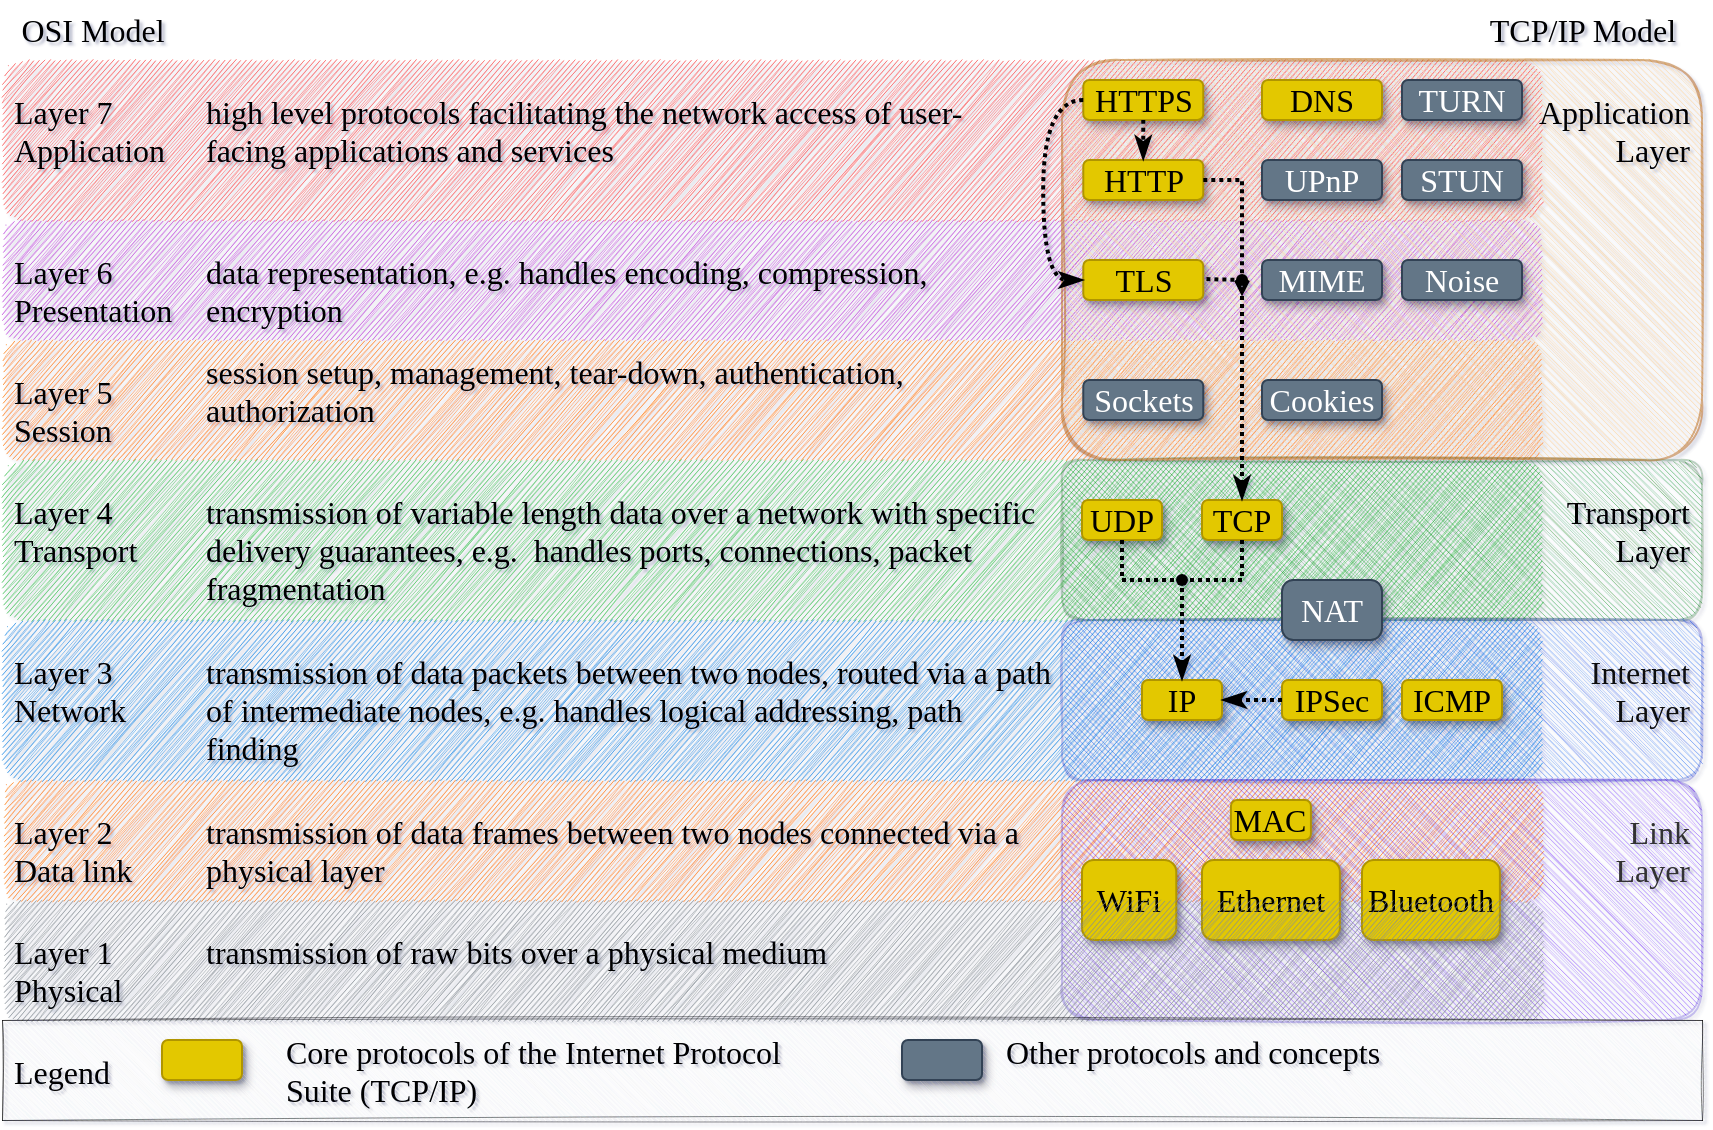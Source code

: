 <mxfile version="21.1.2" type="device">
  <diagram name="tcp" id="onETi5prbbMaYWHy8T5J">
    <mxGraphModel dx="1548" dy="944" grid="1" gridSize="10" guides="1" tooltips="1" connect="1" arrows="1" fold="1" page="1" pageScale="1" pageWidth="850" pageHeight="1100" background="none" math="1" shadow="1">
      <root>
        <mxCell id="RTqUCXjV9ranWYJAu2tO-0" />
        <mxCell id="RTqUCXjV9ranWYJAu2tO-1" value="OSI Layers" style="" parent="RTqUCXjV9ranWYJAu2tO-0" />
        <UserObject label="Layer 7&lt;br style=&quot;font-size: 16px;&quot;&gt;Application" tags="L7" id="RTqUCXjV9ranWYJAu2tO-2">
          <mxCell style="rounded=1;whiteSpace=wrap;html=1;shadow=0;swimlaneLine=1;fillColor=#fa5252;fontColor=#000000;strokeColor=none;glass=0;fillStyle=hachure;gradientDirection=east;sketch=1;curveFitting=1;jiggle=1;align=left;verticalAlign=top;fontFamily=Kalam;fontSource=https%3A%2F%2Ffonts.googleapis.com%2Fcss%3Ffamily%3DKalam;movable=1;resizable=1;rotatable=1;deletable=1;editable=1;connectable=1;backgroundOutline=0;fixDash=0;metaEdit=0;fontSize=16;horizontal=1;labelPosition=center;verticalLabelPosition=middle;spacing=6;spacingTop=6;strokeWidth=1;comic=0;snapToPoint=0;hachureGap=2;container=1;collapsible=0;dropTarget=1;fillWeight=-1;hachureAngle=-41;simplification=0;fontStyle=0;labelBackgroundColor=none;labelBorderColor=none;spacingRight=0;recursiveResize=0;opacity=50;" parent="RTqUCXjV9ranWYJAu2tO-1" vertex="1">
            <mxGeometry y="30" width="770" height="80" as="geometry" />
          </mxCell>
        </UserObject>
        <mxCell id="S1g-FRACnewnE2eSd2Cl-0" value="high level protocols facilitating the network access of user-facing applications and services" style="text;strokeColor=none;fillColor=none;html=1;align=left;verticalAlign=top;whiteSpace=wrap;rounded=0;fontSize=16;fontFamily=Kalam;fontColor=default;fontSource=https%3A%2F%2Ffonts.googleapis.com%2Fcss%3Ffamily%3DKalam;" parent="RTqUCXjV9ranWYJAu2tO-2" vertex="1">
          <mxGeometry x="100" y="10" width="390" height="80" as="geometry" />
        </mxCell>
        <UserObject label="Layer 6&lt;br style=&quot;font-size: 16px;&quot;&gt;Presentation" tags="L6" id="RTqUCXjV9ranWYJAu2tO-3">
          <mxCell style="rounded=1;whiteSpace=wrap;html=1;shadow=0;swimlaneLine=1;fillColor=#be4bdb;fontColor=#000000;strokeColor=none;glass=0;fillStyle=hachure;gradientDirection=east;sketch=1;curveFitting=1;jiggle=1;align=left;verticalAlign=top;fontFamily=Kalam;fontSource=https%3A%2F%2Ffonts.googleapis.com%2Fcss%3Ffamily%3DKalam;movable=1;resizable=1;rotatable=1;deletable=1;editable=1;connectable=1;backgroundOutline=0;fixDash=0;metaEdit=0;spacingTop=6;spacing=6;fontSize=16;comic=0;snapToPoint=0;hachureGap=2;container=1;collapsible=0;fillWeight=-1;hachureAngle=-41;simplification=0;fontStyle=0;strokeWidth=1;spacingRight=0;dropTarget=1;recursiveResize=0;opacity=50;" parent="RTqUCXjV9ranWYJAu2tO-1" vertex="1">
            <mxGeometry y="110" width="770" height="60" as="geometry" />
          </mxCell>
        </UserObject>
        <mxCell id="RVRi0FHdcS4LNddHadgT-5" value="&lt;span dir=&quot;ltr&quot; role=&quot;presentation&quot; style=&quot;left: 35.59%; top: 46.08%; font-size: 16px; transform: scaleX(0.95);&quot;&gt;data representation, e.g. handles&amp;nbsp;&lt;/span&gt;&lt;span dir=&quot;ltr&quot; role=&quot;presentation&quot; style=&quot;left: 18.19%; top: 47.69%; font-size: 16px; transform: scaleX(0.963);&quot;&gt;encoding, compression, encryption&lt;/span&gt;" style="text;whiteSpace=wrap;html=1;fontSize=16;fontFamily=Kalam;fontColor=default;fontSource=https%3A%2F%2Ffonts.googleapis.com%2Fcss%3Ffamily%3DKalam;" parent="RTqUCXjV9ranWYJAu2tO-3" vertex="1">
          <mxGeometry x="100" y="10" width="430" height="50" as="geometry" />
        </mxCell>
        <UserObject label="Layer 5&lt;br style=&quot;font-size: 16px;&quot;&gt;Session" tags="L5" id="RTqUCXjV9ranWYJAu2tO-4">
          <mxCell style="rounded=1;whiteSpace=wrap;html=1;shadow=0;swimlaneLine=1;fillColor=#fd7e14;fontColor=#000000;strokeColor=none;glass=0;fillStyle=hachure;gradientDirection=east;sketch=1;curveFitting=1;jiggle=1;align=left;verticalAlign=top;fontFamily=Kalam;fontSource=https%3A%2F%2Ffonts.googleapis.com%2Fcss%3Ffamily%3DKalam;movable=1;resizable=1;rotatable=1;deletable=1;editable=1;connectable=1;backgroundOutline=0;fixDash=0;metaEdit=0;fontSize=16;spacing=6;spacingTop=6;comic=0;snapToPoint=0;hachureGap=2;container=1;collapsible=0;fillWeight=-1;hachureAngle=-41;simplification=0;fontStyle=0;strokeWidth=1;spacingRight=0;dropTarget=1;recursiveResize=0;opacity=50;" parent="RTqUCXjV9ranWYJAu2tO-1" vertex="1">
            <mxGeometry y="170" width="770" height="60" as="geometry" />
          </mxCell>
        </UserObject>
        <mxCell id="RVRi0FHdcS4LNddHadgT-6" value="&lt;span dir=&quot;ltr&quot; role=&quot;presentation&quot; style=&quot;left: 30.59%; top: 50.11%; font-size: 16px; transform: scaleX(0.979);&quot;&gt;session setup, management, tear-down, authentication, authorization&lt;/span&gt;" style="text;whiteSpace=wrap;html=1;fontSize=16;fontFamily=Kalam;fontColor=default;fontSource=https%3A%2F%2Ffonts.googleapis.com%2Fcss%3Ffamily%3DKalam;" parent="RTqUCXjV9ranWYJAu2tO-4" vertex="1">
          <mxGeometry x="100" width="430" height="50" as="geometry" />
        </mxCell>
        <UserObject label="Layer 4&lt;br style=&quot;font-size: 16px;&quot;&gt;Transport" tags="L4" id="RTqUCXjV9ranWYJAu2tO-5">
          <mxCell style="rounded=1;whiteSpace=wrap;html=1;shadow=0;swimlaneLine=1;fillColor=#40c057;fontColor=#000000;strokeColor=none;glass=0;fillStyle=hachure;gradientDirection=east;sketch=1;curveFitting=1;jiggle=1;align=left;verticalAlign=top;fontFamily=Kalam;fontSource=https%3A%2F%2Ffonts.googleapis.com%2Fcss%3Ffamily%3DKalam;movable=1;resizable=1;rotatable=1;deletable=1;editable=1;connectable=1;backgroundOutline=0;fixDash=0;metaEdit=0;fontSize=16;spacing=6;spacingTop=6;comic=0;snapToPoint=0;hachureGap=2;container=1;collapsible=0;fillWeight=-1;hachureAngle=-41;simplification=0;fontStyle=0;strokeWidth=1;spacingRight=0;dropTarget=1;recursiveResize=0;opacity=50;" parent="RTqUCXjV9ranWYJAu2tO-1" vertex="1">
            <mxGeometry y="230" width="770" height="80" as="geometry" />
          </mxCell>
        </UserObject>
        <mxCell id="RVRi0FHdcS4LNddHadgT-4" value="&lt;span dir=&quot;ltr&quot; role=&quot;presentation&quot; style=&quot;left: 32.19%; top: 52.52%; font-size: 16px;&quot;&gt; &lt;/span&gt;&lt;span dir=&quot;ltr&quot; role=&quot;presentation&quot; style=&quot;left: 33.11%; top: 52.52%; font-size: 16px; transform: scaleX(1.049);&quot;&gt;transmission of variable length data over a network with specific delivery guarantees&lt;/span&gt;&lt;span dir=&quot;ltr&quot; role=&quot;presentation&quot; style=&quot;left: 18.19%; top: 54.13%; font-size: 16px; transform: scaleX(0.98);&quot;&gt;, e.g.&amp;nbsp; handles ports, connections, packet fragmentation&lt;/span&gt;" style="text;whiteSpace=wrap;html=1;fontSize=16;fontFamily=Kalam;fontColor=default;fontSource=https%3A%2F%2Ffonts.googleapis.com%2Fcss%3Ffamily%3DKalam;" parent="RTqUCXjV9ranWYJAu2tO-5" vertex="1">
          <mxGeometry x="100" y="10" width="430" height="70" as="geometry" />
        </mxCell>
        <UserObject label="Transport&lt;br style=&quot;font-size: 16px;&quot;&gt;Layer" tags="L1" id="YgaQCrEQrOvV3wjsoiL2-11">
          <mxCell style="rounded=1;whiteSpace=wrap;html=1;shadow=0;swimlaneLine=1;fillColor=#008a00;strokeColor=#005700;glass=0;fillStyle=hachure;gradientDirection=east;sketch=1;curveFitting=1;jiggle=1;align=right;verticalAlign=top;fontFamily=Kalam;fontSource=https%3A%2F%2Ffonts.googleapis.com%2Fcss%3Ffamily%3DKalam;movable=1;resizable=1;rotatable=1;deletable=1;editable=1;connectable=1;backgroundOutline=0;fixDash=0;metaEdit=0;locked=0;fontSize=16;spacing=6;spacingTop=6;comic=0;snapToPoint=0;hachureGap=2;container=1;collapsible=0;fillWeight=-1;hachureAngle=45;simplification=0;fontStyle=0;strokeWidth=1;spacingRight=0;recursiveResize=0;fontColor=#030303;opacity=25;" parent="RTqUCXjV9ranWYJAu2tO-5" vertex="1">
            <mxGeometry x="530" width="320" height="80" as="geometry" />
          </mxCell>
        </UserObject>
        <UserObject label="TCP" tags="L4 Kernel" id="RTqUCXjV9ranWYJAu2tO-30">
          <mxCell style="rounded=1;whiteSpace=wrap;html=1;fillColor=#e3c800;fontFamily=Kalam;fontSource=https%3A%2F%2Ffonts.googleapis.com%2Fcss%3Ffamily%3DKalam;strokeColor=#B09500;fontColor=#000000;movable=1;resizable=1;rotatable=1;deletable=1;editable=1;connectable=1;backgroundOutline=0;container=0;fixDash=0;metaEdit=0;fontSize=16;shadow=1;" parent="YgaQCrEQrOvV3wjsoiL2-11" vertex="1">
            <mxGeometry x="70" y="20" width="40" height="20" as="geometry" />
          </mxCell>
        </UserObject>
        <UserObject label="UDP" tags="L4 Kernel" id="RTqUCXjV9ranWYJAu2tO-32">
          <mxCell style="rounded=1;whiteSpace=wrap;html=1;fillColor=#e3c800;fontFamily=Kalam;fontSource=https%3A%2F%2Ffonts.googleapis.com%2Fcss%3Ffamily%3DKalam;strokeColor=#B09500;fontColor=#000000;movable=1;resizable=1;rotatable=1;deletable=1;editable=1;connectable=1;backgroundOutline=0;container=0;fixDash=0;metaEdit=0;fontSize=16;shadow=1;" parent="YgaQCrEQrOvV3wjsoiL2-11" vertex="1">
            <mxGeometry x="10.0" y="20" width="40" height="20" as="geometry" />
          </mxCell>
        </UserObject>
        <mxCell id="RTqUCXjV9ranWYJAu2tO-146" value="" style="shape=waypoint;sketch=0;fillStyle=solid;size=6;pointerEvents=1;points=[];fillColor=none;resizable=0;rotatable=0;perimeter=centerPerimeter;snapToPoint=1;hachureGap=4;jiggle=2;curveFitting=1;fontFamily=Kalam;fontSource=https%3A%2F%2Ffonts.googleapis.com%2Fcss%3Ffamily%3DKalam;fontSize=16;strokeColor=default;" parent="YgaQCrEQrOvV3wjsoiL2-11" vertex="1">
          <mxGeometry x="50" y="50" width="20" height="20" as="geometry" />
        </mxCell>
        <UserObject label="" tags="DOT" id="RTqUCXjV9ranWYJAu2tO-106">
          <mxCell style="edgeStyle=elbowEdgeStyle;shape=connector;rounded=0;hachureGap=4;orthogonalLoop=0;jettySize=auto;html=1;dashed=1;labelBackgroundColor=default;strokeColor=default;fontFamily=Kalam;fontSource=https%3A%2F%2Ffonts.googleapis.com%2Fcss%3Ffamily%3DKalam;fontSize=16;fontColor=default;endArrow=none;endFill=0;dashPattern=1 1;strokeWidth=2;metaEdit=0;orthogonal=1;ignoreEdge=0;flowAnimation=0;backgroundOutline=0;fixDash=0;snapToPoint=0;startFill=1;anchorPointDirection=1;arcSize=0;perimeterSpacing=0;elbow=vertical;" parent="YgaQCrEQrOvV3wjsoiL2-11" source="RTqUCXjV9ranWYJAu2tO-30" target="RTqUCXjV9ranWYJAu2tO-146" edge="1">
            <mxGeometry relative="1" as="geometry">
              <mxPoint x="-30" y="150" as="targetPoint" />
              <Array as="points">
                <mxPoint x="90" y="60" />
                <mxPoint x="90" y="50" />
                <mxPoint x="100" y="60" />
                <mxPoint x="100" y="50" />
              </Array>
            </mxGeometry>
          </mxCell>
        </UserObject>
        <UserObject label="" tags="DOT" id="RTqUCXjV9ranWYJAu2tO-105">
          <mxCell style="edgeStyle=elbowEdgeStyle;shape=connector;rounded=0;hachureGap=4;orthogonalLoop=0;jettySize=auto;html=1;dashed=1;labelBackgroundColor=default;strokeColor=default;fontFamily=Kalam;fontSource=https%3A%2F%2Ffonts.googleapis.com%2Fcss%3Ffamily%3DKalam;fontSize=16;fontColor=default;endArrow=none;endFill=0;dashPattern=1 1;strokeWidth=2;metaEdit=0;orthogonal=1;ignoreEdge=0;flowAnimation=0;backgroundOutline=0;fixDash=0;snapToPoint=0;startFill=1;anchorPointDirection=1;arcSize=0;perimeterSpacing=0;elbow=vertical;exitX=0.5;exitY=1;exitDx=0;exitDy=0;" parent="YgaQCrEQrOvV3wjsoiL2-11" source="RTqUCXjV9ranWYJAu2tO-32" target="RTqUCXjV9ranWYJAu2tO-146" edge="1">
            <mxGeometry relative="1" as="geometry">
              <mxPoint x="-79.99" y="151.778" as="targetPoint" />
              <Array as="points">
                <mxPoint x="30" y="60" />
                <mxPoint x="40" y="50" />
                <mxPoint x="50" y="55" />
              </Array>
            </mxGeometry>
          </mxCell>
        </UserObject>
        <UserObject label="Layer 3&lt;br style=&quot;font-size: 16px;&quot;&gt;Network" tags="L3" id="RTqUCXjV9ranWYJAu2tO-6">
          <mxCell style="rounded=1;whiteSpace=wrap;html=1;shadow=0;swimlaneLine=1;fillColor=#228be6;fontColor=#000000;strokeColor=none;glass=0;fillStyle=hachure;gradientDirection=east;sketch=1;curveFitting=1;jiggle=1;align=left;verticalAlign=top;fontFamily=Kalam;fontSource=https%3A%2F%2Ffonts.googleapis.com%2Fcss%3Ffamily%3DKalam;movable=1;resizable=1;rotatable=1;deletable=1;editable=1;connectable=1;backgroundOutline=0;fixDash=0;metaEdit=0;fontSize=16;spacing=6;spacingTop=6;comic=0;snapToPoint=0;hachureGap=2;container=1;collapsible=0;dropTarget=1;perimeter=centerPerimeter;portConstraint=west;portConstraintRotation=1;fillWeight=-1;hachureAngle=-41;simplification=0;fontStyle=0;strokeWidth=1;spacingRight=0;recursiveResize=0;opacity=50;" parent="RTqUCXjV9ranWYJAu2tO-1" vertex="1">
            <mxGeometry y="310" width="770" height="80" as="geometry" />
          </mxCell>
        </UserObject>
        <mxCell id="RVRi0FHdcS4LNddHadgT-1" value="transmission of data packets between two nodes, routed via a path of intermediate nodes, e.g. handles logical addressing,&amp;nbsp;&lt;span dir=&quot;ltr&quot; role=&quot;presentation&quot; style=&quot;left: 13.61%; top: 60.57%; font-size: 16px; transform: scaleX(1.03);&quot;&gt;path finding&lt;/span&gt;" style="text;strokeColor=none;fillColor=none;html=1;align=left;verticalAlign=top;whiteSpace=wrap;rounded=0;fontSize=16;fontFamily=Kalam;fontColor=default;fontSource=https%3A%2F%2Ffonts.googleapis.com%2Fcss%3Ffamily%3DKalam;" parent="RTqUCXjV9ranWYJAu2tO-6" vertex="1">
          <mxGeometry x="100" y="10" width="430" height="70" as="geometry" />
        </mxCell>
        <UserObject label="Internet &lt;br style=&quot;font-size: 16px;&quot;&gt;Layer" tags="L1" id="YgaQCrEQrOvV3wjsoiL2-8">
          <mxCell style="rounded=1;whiteSpace=wrap;html=1;shadow=0;swimlaneLine=1;fillColor=#0050ef;strokeColor=#001DBC;glass=0;fillStyle=hachure;gradientDirection=east;sketch=1;curveFitting=1;jiggle=1;align=right;verticalAlign=top;fontFamily=Kalam;fontSource=https%3A%2F%2Ffonts.googleapis.com%2Fcss%3Ffamily%3DKalam;movable=1;resizable=1;rotatable=1;deletable=1;editable=1;connectable=1;backgroundOutline=0;fixDash=0;metaEdit=0;locked=0;fontSize=16;spacing=6;spacingTop=6;comic=0;snapToPoint=0;hachureGap=2;container=1;collapsible=0;fillWeight=-1;hachureAngle=45;simplification=0;fontStyle=0;strokeWidth=1;spacingRight=0;recursiveResize=0;fontColor=#0F0F0F;opacity=25;" parent="RTqUCXjV9ranWYJAu2tO-6" vertex="1">
            <mxGeometry x="530" width="320" height="80" as="geometry" />
          </mxCell>
        </UserObject>
        <UserObject label="ICMP" tags="L3 Kernel" id="RTqUCXjV9ranWYJAu2tO-28">
          <mxCell style="rounded=1;whiteSpace=wrap;html=1;fillColor=#e3c800;fontFamily=Kalam;fontSource=https%3A%2F%2Ffonts.googleapis.com%2Fcss%3Ffamily%3DKalam;strokeColor=#B09500;fontColor=#000000;movable=1;resizable=1;rotatable=1;deletable=1;editable=1;connectable=1;backgroundOutline=0;container=0;fixDash=0;metaEdit=0;fontSize=16;shadow=1;" parent="YgaQCrEQrOvV3wjsoiL2-8" vertex="1">
            <mxGeometry x="170" y="30" width="50" height="20" as="geometry" />
          </mxCell>
        </UserObject>
        <UserObject label="IP" tags="L3 Kernel" id="RTqUCXjV9ranWYJAu2tO-29">
          <mxCell style="rounded=1;whiteSpace=wrap;html=1;fillColor=#e3c800;fontFamily=Kalam;fontSource=https%3A%2F%2Ffonts.googleapis.com%2Fcss%3Ffamily%3DKalam;strokeColor=#B09500;fontColor=#000000;movable=1;resizable=1;rotatable=1;deletable=1;editable=1;connectable=1;backgroundOutline=0;container=0;fixDash=0;metaEdit=0;fontSize=16;shadow=1;" parent="YgaQCrEQrOvV3wjsoiL2-8" vertex="1">
            <mxGeometry x="40" y="30" width="40" height="20" as="geometry" />
          </mxCell>
        </UserObject>
        <UserObject label="IPSec" tags="Kernel L3" id="RTqUCXjV9ranWYJAu2tO-27">
          <mxCell style="rounded=1;whiteSpace=wrap;html=1;fillColor=#e3c800;fontFamily=Kalam;fontSource=https%3A%2F%2Ffonts.googleapis.com%2Fcss%3Ffamily%3DKalam;strokeColor=#B09500;fontColor=#000000;movable=1;resizable=1;rotatable=1;deletable=1;editable=1;connectable=1;backgroundOutline=0;container=0;fixDash=0;metaEdit=0;fontSize=16;shadow=1;" parent="YgaQCrEQrOvV3wjsoiL2-8" vertex="1">
            <mxGeometry x="110" y="30" width="50" height="20" as="geometry" />
          </mxCell>
        </UserObject>
        <UserObject label="" tags="DOT" id="RTqUCXjV9ranWYJAu2tO-92">
          <mxCell style="edgeStyle=elbowEdgeStyle;shape=connector;rounded=0;hachureGap=4;orthogonalLoop=0;jettySize=auto;html=1;dashed=1;dashPattern=1 1;labelBackgroundColor=default;strokeColor=default;fontFamily=Kalam;fontSource=https%3A%2F%2Ffonts.googleapis.com%2Fcss%3Ffamily%3DKalam;fontSize=16;fontColor=default;endArrow=classicThin;endFill=1;strokeWidth=2;movable=1;resizable=1;rotatable=1;deletable=1;editable=1;connectable=1;backgroundOutline=0;fixDash=0;metaEdit=0;orthogonal=1;ignoreEdge=0;flowAnimation=0;snapToPoint=1;startFill=1;anchorPointDirection=0;arcSize=0;perimeterSpacing=0;elbow=vertical;" parent="YgaQCrEQrOvV3wjsoiL2-8" source="RTqUCXjV9ranWYJAu2tO-27" target="RTqUCXjV9ranWYJAu2tO-29" edge="1">
            <mxGeometry relative="1" as="geometry">
              <mxPoint x="265" y="265" as="targetPoint" />
            </mxGeometry>
          </mxCell>
        </UserObject>
        <UserObject label="NAT" tags="L4 L3" id="RTqUCXjV9ranWYJAu2tO-31">
          <mxCell style="rounded=1;whiteSpace=wrap;html=1;fillColor=#647687;fontFamily=Kalam;fontSource=https%3A%2F%2Ffonts.googleapis.com%2Fcss%3Ffamily%3DKalam;strokeColor=#314354;fontColor=#ffffff;arcSize=19;movable=1;resizable=1;rotatable=1;deletable=1;editable=1;connectable=1;backgroundOutline=0;container=0;fixDash=0;metaEdit=0;fontSize=16;shadow=1;" parent="YgaQCrEQrOvV3wjsoiL2-8" vertex="1">
            <mxGeometry x="110" y="-20" width="50" height="30" as="geometry" />
          </mxCell>
        </UserObject>
        <UserObject label="Layer 2&lt;br style=&quot;font-size: 16px;&quot;&gt;Data link" tags="L2" id="RTqUCXjV9ranWYJAu2tO-7">
          <mxCell style="rounded=1;whiteSpace=wrap;html=1;shadow=0;swimlaneLine=1;fillColor=#fd7e14;fontColor=#000000;strokeColor=none;glass=0;fillStyle=hachure;gradientDirection=east;sketch=1;curveFitting=1;jiggle=1;align=left;verticalAlign=top;fontFamily=Kalam;fontSource=https%3A%2F%2Ffonts.googleapis.com%2Fcss%3Ffamily%3DKalam;movable=1;resizable=1;rotatable=1;deletable=1;editable=1;connectable=1;backgroundOutline=0;fixDash=0;metaEdit=0;fontSize=16;spacing=6;spacingTop=6;comic=0;snapToPoint=0;hachureGap=2;dropTarget=1;container=1;collapsible=0;fillWeight=-1;hachureAngle=-41;simplification=0;fontStyle=0;strokeWidth=1;spacingRight=0;recursiveResize=0;opacity=50;" parent="RTqUCXjV9ranWYJAu2tO-1" vertex="1">
            <mxGeometry y="390" width="770" height="60" as="geometry" />
          </mxCell>
        </UserObject>
        <mxCell id="S1g-FRACnewnE2eSd2Cl-2" value="transmission of data frames between two nodes connected via a physical layer" style="text;strokeColor=none;fillColor=none;html=1;align=left;verticalAlign=top;whiteSpace=wrap;rounded=0;fontSize=16;fontFamily=Kalam;fontColor=default;fontSource=https%3A%2F%2Ffonts.googleapis.com%2Fcss%3Ffamily%3DKalam;" parent="RTqUCXjV9ranWYJAu2tO-7" vertex="1">
          <mxGeometry x="100" y="10" width="430" height="50" as="geometry" />
        </mxCell>
        <UserObject label="Link &lt;br style=&quot;font-size: 16px;&quot;&gt;Layer" tags="L1" id="YgaQCrEQrOvV3wjsoiL2-1">
          <mxCell style="rounded=1;whiteSpace=wrap;html=1;shadow=0;swimlaneLine=1;fillColor=#6a00ff;strokeColor=#3700CC;glass=0;fillStyle=hachure;gradientDirection=east;sketch=1;curveFitting=1;jiggle=1;align=right;verticalAlign=top;fontFamily=Kalam;fontSource=https%3A%2F%2Ffonts.googleapis.com%2Fcss%3Ffamily%3DKalam;movable=1;resizable=1;rotatable=1;deletable=1;editable=1;connectable=1;backgroundOutline=0;fixDash=0;metaEdit=0;locked=0;fontSize=16;spacing=6;spacingTop=6;comic=0;snapToPoint=0;hachureGap=2;container=1;collapsible=0;fillWeight=-1;hachureAngle=45;simplification=0;fontStyle=0;strokeWidth=1;spacingRight=0;recursiveResize=0;fontColor=#303030;opacity=25;" parent="RTqUCXjV9ranWYJAu2tO-7" vertex="1">
            <mxGeometry x="530" width="320" height="120" as="geometry" />
          </mxCell>
        </UserObject>
        <UserObject label="Bluetooth" tags="Kernel L1" id="RTqUCXjV9ranWYJAu2tO-21">
          <mxCell style="rounded=1;whiteSpace=wrap;html=1;fillColor=#e3c800;fontFamily=Kalam;fontSource=https%3A%2F%2Ffonts.googleapis.com%2Fcss%3Ffamily%3DKalam;strokeColor=#B09500;fontColor=#000000;movable=1;resizable=1;rotatable=1;deletable=1;editable=1;connectable=1;backgroundOutline=0;container=0;fixDash=0;metaEdit=0;fontSize=16;shadow=1;" parent="YgaQCrEQrOvV3wjsoiL2-1" vertex="1">
            <mxGeometry x="150.001" y="40" width="68.955" height="40" as="geometry" />
          </mxCell>
        </UserObject>
        <UserObject label="Ethernet" tags="Kernel L1" id="RTqUCXjV9ranWYJAu2tO-22">
          <mxCell style="rounded=1;whiteSpace=wrap;html=1;fillColor=#e3c800;fontFamily=Kalam;fontSource=https%3A%2F%2Ffonts.googleapis.com%2Fcss%3Ffamily%3DKalam;strokeColor=#B09500;fontColor=#000000;movable=1;resizable=1;rotatable=1;deletable=1;editable=1;connectable=1;backgroundOutline=0;container=0;fixDash=0;metaEdit=0;fontSize=16;shadow=1;" parent="YgaQCrEQrOvV3wjsoiL2-1" vertex="1">
            <mxGeometry x="69.995" y="40" width="68.955" height="40" as="geometry" />
          </mxCell>
        </UserObject>
        <UserObject label="WiFi" tags="Kernel L1" id="RTqUCXjV9ranWYJAu2tO-23">
          <mxCell style="rounded=1;whiteSpace=wrap;html=1;fillColor=#e3c800;fontFamily=Kalam;fontSource=https%3A%2F%2Ffonts.googleapis.com%2Fcss%3Ffamily%3DKalam;strokeColor=#B09500;fontColor=#000000;movable=1;resizable=1;rotatable=1;deletable=1;editable=1;connectable=1;backgroundOutline=0;container=0;fixDash=0;metaEdit=0;fontSize=16;shadow=1;" parent="YgaQCrEQrOvV3wjsoiL2-1" vertex="1">
            <mxGeometry x="10.003" y="40" width="47.143" height="40" as="geometry" />
          </mxCell>
        </UserObject>
        <UserObject label="MAC" tags="Kernel L2" id="RTqUCXjV9ranWYJAu2tO-24">
          <mxCell style="rounded=1;whiteSpace=wrap;html=1;fillColor=#e3c800;fontFamily=Kalam;fontSource=https%3A%2F%2Ffonts.googleapis.com%2Fcss%3Ffamily%3DKalam;strokeColor=#B09500;fontColor=#000000;movable=1;resizable=1;rotatable=1;deletable=1;editable=1;connectable=1;backgroundOutline=0;container=0;fixDash=0;metaEdit=0;fontSize=16;shadow=1;" parent="YgaQCrEQrOvV3wjsoiL2-1" vertex="1">
            <mxGeometry x="84.47" y="10" width="40" height="20" as="geometry" />
          </mxCell>
        </UserObject>
        <UserObject label="Layer 1&lt;br style=&quot;font-size: 16px;&quot;&gt;Physical" tags="L1" id="RTqUCXjV9ranWYJAu2tO-8">
          <mxCell style="rounded=1;whiteSpace=wrap;html=1;shadow=0;swimlaneLine=1;fillColor=#868e96;fontColor=#000000;strokeColor=none;glass=0;fillStyle=hachure;gradientDirection=east;sketch=1;curveFitting=1;jiggle=1;align=left;verticalAlign=top;fontFamily=Kalam;fontSource=https%3A%2F%2Ffonts.googleapis.com%2Fcss%3Ffamily%3DKalam;movable=1;resizable=1;rotatable=1;deletable=1;editable=1;connectable=1;backgroundOutline=0;fixDash=0;metaEdit=0;locked=0;fontSize=16;spacing=6;spacingTop=6;comic=0;snapToPoint=0;hachureGap=2;container=1;collapsible=0;fillWeight=-1;hachureAngle=-41;simplification=0;fontStyle=0;strokeWidth=1;spacingRight=0;recursiveResize=0;opacity=50;" parent="RTqUCXjV9ranWYJAu2tO-1" vertex="1">
            <mxGeometry y="450" width="770" height="60" as="geometry" />
          </mxCell>
        </UserObject>
        <mxCell id="S1g-FRACnewnE2eSd2Cl-1" value="transmission of raw bits over a physical medium" style="text;strokeColor=none;fillColor=none;html=1;align=left;verticalAlign=top;whiteSpace=wrap;rounded=0;fontSize=16;fontFamily=Kalam;fontColor=default;fontSource=https%3A%2F%2Ffonts.googleapis.com%2Fcss%3Ffamily%3DKalam;" parent="RTqUCXjV9ranWYJAu2tO-8" vertex="1">
          <mxGeometry x="100" y="10" width="340" height="50" as="geometry" />
        </mxCell>
        <mxCell id="RTqUCXjV9ranWYJAu2tO-9" value="Types" style="" parent="RTqUCXjV9ranWYJAu2tO-0" />
        <mxCell id="RTqUCXjV9ranWYJAu2tO-13" value="Protocols" parent="RTqUCXjV9ranWYJAu2tO-0" />
        <mxCell id="YgaQCrEQrOvV3wjsoiL2-9" value="TCP/IP Model" parent="RTqUCXjV9ranWYJAu2tO-0" />
        <UserObject label="Application&lt;br style=&quot;font-size: 16px;&quot;&gt;Layer" tags="L1" id="YgaQCrEQrOvV3wjsoiL2-12">
          <mxCell style="rounded=1;whiteSpace=wrap;html=1;shadow=0;swimlaneLine=1;fillColor=#fad7ac;strokeColor=#b46504;glass=0;fillStyle=hachure;gradientDirection=east;sketch=1;curveFitting=1;jiggle=1;align=right;verticalAlign=top;fontFamily=Kalam;fontSource=https%3A%2F%2Ffonts.googleapis.com%2Fcss%3Ffamily%3DKalam;movable=1;resizable=1;rotatable=1;deletable=1;editable=1;connectable=1;backgroundOutline=0;fixDash=0;metaEdit=0;locked=0;fontSize=16;spacing=6;spacingTop=6;comic=0;snapToPoint=0;hachureGap=2;container=1;collapsible=0;fillWeight=-1;hachureAngle=45;simplification=0;fontStyle=0;strokeWidth=1;spacingRight=0;recursiveResize=0;opacity=50;" parent="YgaQCrEQrOvV3wjsoiL2-9" vertex="1">
            <mxGeometry x="530" y="30" width="320" height="200" as="geometry" />
          </mxCell>
        </UserObject>
        <UserObject label="TURN" tags="L7" id="RTqUCXjV9ranWYJAu2tO-17">
          <mxCell style="rounded=1;whiteSpace=wrap;html=1;fillColor=#647687;fontColor=#ffffff;strokeColor=#314354;fontFamily=Kalam;movable=1;resizable=1;rotatable=1;deletable=1;editable=1;connectable=1;backgroundOutline=0;container=0;fixDash=0;metaEdit=0;fontSize=16;portConstraint=east;snapToPoint=0;fontSource=https%3A%2F%2Ffonts.googleapis.com%2Fcss%3Ffamily%3DKalam;shadow=1;" parent="YgaQCrEQrOvV3wjsoiL2-12" vertex="1">
            <mxGeometry x="170" y="10" width="60" height="20" as="geometry" />
          </mxCell>
        </UserObject>
        <UserObject label="STUN" tags="L7" id="RTqUCXjV9ranWYJAu2tO-16">
          <mxCell style="rounded=1;whiteSpace=wrap;html=1;fillColor=#647687;fontColor=#ffffff;strokeColor=#314354;fontFamily=Kalam;movable=1;resizable=1;rotatable=1;deletable=1;editable=1;connectable=1;backgroundOutline=0;container=0;fixDash=0;metaEdit=0;fontSize=16;fontSource=https%3A%2F%2Ffonts.googleapis.com%2Fcss%3Ffamily%3DKalam;shadow=1;" parent="YgaQCrEQrOvV3wjsoiL2-12" vertex="1">
            <mxGeometry x="170" y="50" width="60" height="20" as="geometry" />
          </mxCell>
        </UserObject>
        <UserObject label="UPnP" tags="L7" id="RTqUCXjV9ranWYJAu2tO-15">
          <mxCell style="rounded=1;whiteSpace=wrap;html=1;fillColor=#647687;fontColor=#ffffff;strokeColor=#314354;fontFamily=Kalam;movable=1;resizable=1;rotatable=1;deletable=1;editable=1;connectable=1;backgroundOutline=0;container=0;fixDash=0;metaEdit=0;fontSize=16;fontSource=https%3A%2F%2Ffonts.googleapis.com%2Fcss%3Ffamily%3DKalam;shadow=1;" parent="YgaQCrEQrOvV3wjsoiL2-12" vertex="1">
            <mxGeometry x="100" y="50" width="60" height="20" as="geometry" />
          </mxCell>
        </UserObject>
        <UserObject label="TLS" tags="L6" id="RTqUCXjV9ranWYJAu2tO-36">
          <mxCell style="rounded=1;whiteSpace=wrap;html=1;fillColor=#e3c800;fontFamily=Kalam;fontSource=https%3A%2F%2Ffonts.googleapis.com%2Fcss%3Ffamily%3DKalam;strokeColor=#B09500;fontColor=#000000;movable=1;resizable=1;rotatable=1;deletable=1;editable=1;connectable=1;backgroundOutline=0;container=0;fixDash=0;metaEdit=0;fontSize=16;shadow=1;" parent="YgaQCrEQrOvV3wjsoiL2-12" vertex="1">
            <mxGeometry x="10.64" y="100" width="60" height="20" as="geometry" />
          </mxCell>
        </UserObject>
        <UserObject label="Noise" tags="L6" id="RTqUCXjV9ranWYJAu2tO-14">
          <mxCell style="rounded=1;whiteSpace=wrap;html=1;fillColor=#647687;fontColor=#ffffff;strokeColor=#314354;fontFamily=Kalam;movable=1;resizable=1;rotatable=1;deletable=1;editable=1;connectable=1;backgroundOutline=0;container=0;fixDash=0;metaEdit=0;fontSize=16;fontSource=https%3A%2F%2Ffonts.googleapis.com%2Fcss%3Ffamily%3DKalam;shadow=1;" parent="YgaQCrEQrOvV3wjsoiL2-12" vertex="1">
            <mxGeometry x="170" y="100" width="60" height="20" as="geometry" />
          </mxCell>
        </UserObject>
        <UserObject label="Sockets" tags="L6" id="RTqUCXjV9ranWYJAu2tO-38">
          <mxCell style="rounded=1;whiteSpace=wrap;html=1;fillColor=#647687;fontFamily=Kalam;fontSource=https%3A%2F%2Ffonts.googleapis.com%2Fcss%3Ffamily%3DKalam;strokeColor=#314354;fontColor=#ffffff;movable=1;resizable=1;rotatable=1;deletable=1;editable=1;connectable=1;backgroundOutline=0;container=0;fixDash=0;metaEdit=0;fontSize=16;shadow=1;" parent="YgaQCrEQrOvV3wjsoiL2-12" vertex="1">
            <mxGeometry x="10.64" y="160" width="60" height="20" as="geometry" />
          </mxCell>
        </UserObject>
        <UserObject label="DNS" tags="L7" id="RTqUCXjV9ranWYJAu2tO-35">
          <mxCell style="rounded=1;whiteSpace=wrap;html=1;fillColor=#e3c800;fontFamily=Kalam;fontSource=https%3A%2F%2Ffonts.googleapis.com%2Fcss%3Ffamily%3DKalam;strokeColor=#B09500;fontColor=#000000;movable=1;resizable=1;rotatable=1;deletable=1;editable=1;connectable=1;backgroundOutline=0;container=0;fixDash=0;metaEdit=0;fontSize=16;shadow=1;" parent="YgaQCrEQrOvV3wjsoiL2-12" vertex="1">
            <mxGeometry x="100" y="10" width="60" height="20" as="geometry" />
          </mxCell>
        </UserObject>
        <UserObject label="HTTPS" tags="L7" id="RTqUCXjV9ranWYJAu2tO-34">
          <mxCell style="rounded=1;whiteSpace=wrap;html=1;fillColor=#e3c800;fontFamily=Kalam;fontSource=https%3A%2F%2Ffonts.googleapis.com%2Fcss%3Ffamily%3DKalam;strokeColor=#B09500;fontColor=#000000;movable=1;resizable=1;rotatable=1;deletable=1;editable=1;connectable=1;backgroundOutline=0;container=0;fixDash=0;metaEdit=0;fontSize=16;shadow=1;" parent="YgaQCrEQrOvV3wjsoiL2-12" vertex="1">
            <mxGeometry x="10.64" y="10" width="60" height="20" as="geometry" />
          </mxCell>
        </UserObject>
        <UserObject label="" tags="DOT" id="RTqUCXjV9ranWYJAu2tO-135">
          <mxCell style="edgeStyle=orthogonalEdgeStyle;curved=1;rounded=0;orthogonalLoop=1;jettySize=auto;html=1;exitX=0;exitY=0.5;exitDx=0;exitDy=0;entryX=0;entryY=0.5;entryDx=0;entryDy=0;fontSize=16;startSize=6;endSize=6;endArrow=classicThin;fontFamily=Kalam;hachureGap=4;dashed=1;dashPattern=1 1;fontSource=https%3A%2F%2Ffonts.googleapis.com%2Fcss%3Ffamily%3DKalam;endFill=1;strokeWidth=2;startFill=1;arcSize=0;" parent="YgaQCrEQrOvV3wjsoiL2-12" source="RTqUCXjV9ranWYJAu2tO-34" target="RTqUCXjV9ranWYJAu2tO-36" edge="1">
            <mxGeometry relative="1" as="geometry" />
          </mxCell>
        </UserObject>
        <UserObject label="HTTP" tags="L7" id="RTqUCXjV9ranWYJAu2tO-33">
          <mxCell style="rounded=1;whiteSpace=wrap;html=1;fillColor=#e3c800;fontFamily=Kalam;fontSource=https%3A%2F%2Ffonts.googleapis.com%2Fcss%3Ffamily%3DKalam;strokeColor=#B09500;fontColor=#000000;movable=1;resizable=1;rotatable=1;deletable=1;editable=1;connectable=1;backgroundOutline=0;container=0;fixDash=0;metaEdit=0;fontSize=16;shadow=1;" parent="YgaQCrEQrOvV3wjsoiL2-12" vertex="1">
            <mxGeometry x="10.64" y="50" width="60" height="20" as="geometry" />
          </mxCell>
        </UserObject>
        <UserObject label="" tags="DOT" id="RTqUCXjV9ranWYJAu2tO-68">
          <mxCell style="edgeStyle=none;curved=1;rounded=0;orthogonalLoop=1;jettySize=auto;html=1;fontSize=16;startSize=6;endSize=6;endArrow=classicThin;fontFamily=Kalam;hachureGap=4;dashed=1;dashPattern=1 1;fontSource=https%3A%2F%2Ffonts.googleapis.com%2Fcss%3Ffamily%3DKalam;endFill=1;strokeWidth=2;startFill=1;arcSize=0;" parent="YgaQCrEQrOvV3wjsoiL2-12" source="RTqUCXjV9ranWYJAu2tO-34" target="RTqUCXjV9ranWYJAu2tO-33" edge="1">
            <mxGeometry relative="1" as="geometry">
              <mxPoint x="160.64" y="60" as="sourcePoint" />
              <mxPoint x="59.64" y="89" as="targetPoint" />
            </mxGeometry>
          </mxCell>
        </UserObject>
        <UserObject label="MIME" tags="L6" id="RTqUCXjV9ranWYJAu2tO-37">
          <mxCell style="rounded=1;whiteSpace=wrap;html=1;fillColor=#647687;fontFamily=Kalam;fontSource=https%3A%2F%2Ffonts.googleapis.com%2Fcss%3Ffamily%3DKalam;strokeColor=#314354;fontColor=#ffffff;movable=1;resizable=1;rotatable=1;deletable=1;editable=1;connectable=1;backgroundOutline=0;container=0;fixDash=0;metaEdit=0;fontSize=16;shadow=1;" parent="YgaQCrEQrOvV3wjsoiL2-12" vertex="1">
            <mxGeometry x="100" y="100" width="60" height="20" as="geometry" />
          </mxCell>
        </UserObject>
        <UserObject label="Cookies" tags="L6" id="A1NzPCWOjQ5FdaoQ-Jyu-14">
          <mxCell style="rounded=1;whiteSpace=wrap;html=1;fillColor=#647687;fontColor=#ffffff;strokeColor=#314354;fontFamily=Kalam;movable=1;resizable=1;rotatable=1;deletable=1;editable=1;connectable=1;backgroundOutline=0;container=0;fixDash=0;metaEdit=0;fontSize=16;fontSource=https%3A%2F%2Ffonts.googleapis.com%2Fcss%3Ffamily%3DKalam;shadow=1;" parent="YgaQCrEQrOvV3wjsoiL2-12" vertex="1">
            <mxGeometry x="100" y="160" width="60" height="20" as="geometry" />
          </mxCell>
        </UserObject>
        <mxCell id="vccciff3yIBG3zHQTHzS-2" style="edgeStyle=elbowEdgeStyle;shape=connector;rounded=0;hachureGap=4;orthogonalLoop=1;jettySize=auto;elbow=vertical;html=1;exitX=1.026;exitY=0.477;exitDx=0;exitDy=0;shadow=0;dashed=1;dashPattern=1 1;labelBackgroundColor=default;strokeColor=default;strokeWidth=2;fontFamily=Kalam;fontSource=https%3A%2F%2Ffonts.googleapis.com%2Fcss%3Ffamily%3DKalam;fontSize=16;fontColor=default;startFill=1;endArrow=none;endFill=0;startSize=3;endSize=3;fillColor=none;gradientColor=none;exitPerimeter=0;" parent="YgaQCrEQrOvV3wjsoiL2-12" source="RTqUCXjV9ranWYJAu2tO-36" target="vccciff3yIBG3zHQTHzS-0" edge="1">
          <mxGeometry relative="1" as="geometry" />
        </mxCell>
        <mxCell id="vccciff3yIBG3zHQTHzS-1" value="" style="edgeStyle=elbowEdgeStyle;rounded=0;orthogonalLoop=1;jettySize=auto;html=1;fontSize=16;startSize=8;endSize=6;endArrow=none;fontFamily=Kalam;hachureGap=4;dashed=1;dashPattern=1 1;fontSource=https%3A%2F%2Ffonts.googleapis.com%2Fcss%3Ffamily%3DKalam;endFill=0;strokeWidth=2;startFill=1;arcSize=0;elbow=vertical;orthogonal=1;entryDx=0;entryDy=0;" parent="YgaQCrEQrOvV3wjsoiL2-12" source="RTqUCXjV9ranWYJAu2tO-33" target="vccciff3yIBG3zHQTHzS-0" edge="1">
          <mxGeometry relative="1" as="geometry">
            <mxPoint x="50" y="110" as="sourcePoint" />
            <mxPoint x="100" y="280" as="targetPoint" />
            <Array as="points">
              <mxPoint x="80" y="60" />
              <mxPoint x="90" y="110" />
              <mxPoint x="90" y="100" />
              <mxPoint x="110" y="130" />
              <mxPoint x="110" y="120" />
            </Array>
          </mxGeometry>
        </mxCell>
        <mxCell id="vccciff3yIBG3zHQTHzS-0" value="" style="shape=waypoint;sketch=0;fillStyle=solid;size=6;pointerEvents=1;points=[];fillColor=none;resizable=0;rotatable=0;perimeter=centerPerimeter;snapToPoint=1;hachureGap=4;jiggle=2;curveFitting=1;fontFamily=Kalam;fontSource=https%3A%2F%2Ffonts.googleapis.com%2Fcss%3Ffamily%3DKalam;fontSize=16;strokeColor=default;" parent="YgaQCrEQrOvV3wjsoiL2-12" vertex="1">
          <mxGeometry x="80" y="100" width="20" height="20" as="geometry" />
        </mxCell>
        <UserObject label="Legend" tags="L1" id="A1NzPCWOjQ5FdaoQ-Jyu-20">
          <mxCell style="rounded=0;whiteSpace=wrap;html=1;shadow=0;swimlaneLine=1;glass=0;fillStyle=hachure;gradientDirection=east;sketch=1;curveFitting=1;jiggle=1;align=left;verticalAlign=top;fontFamily=Kalam;fontSource=https%3A%2F%2Ffonts.googleapis.com%2Fcss%3Ffamily%3DKalam;movable=1;resizable=1;rotatable=1;deletable=1;editable=1;connectable=1;backgroundOutline=0;fixDash=0;metaEdit=0;locked=0;fontSize=16;spacing=6;spacingTop=6;comic=0;snapToPoint=0;hachureGap=2;container=1;collapsible=0;fillWeight=-1;hachureAngle=45;simplification=0;fontStyle=0;strokeWidth=0.25;spacingRight=0;recursiveResize=0;" parent="YgaQCrEQrOvV3wjsoiL2-9" vertex="1">
            <mxGeometry y="510" width="850" height="50" as="geometry" />
          </mxCell>
        </UserObject>
        <UserObject label="&lt;span style=&quot;white-space: pre; font-size: 16px;&quot;&gt; &lt;/span&gt;" tags="Kernel L1" id="A1NzPCWOjQ5FdaoQ-Jyu-23">
          <mxCell style="rounded=1;whiteSpace=wrap;html=1;fillColor=#647687;fontFamily=Kalam;fontSource=https%3A%2F%2Ffonts.googleapis.com%2Fcss%3Ffamily%3DKalam;strokeColor=#314354;fontColor=#ffffff;movable=1;resizable=1;rotatable=1;deletable=1;editable=1;connectable=1;backgroundOutline=0;container=0;fixDash=0;metaEdit=0;fontSize=16;shadow=1;" parent="A1NzPCWOjQ5FdaoQ-Jyu-20" vertex="1">
            <mxGeometry x="450" y="10" width="40" height="20" as="geometry" />
          </mxCell>
        </UserObject>
        <UserObject label="" tags="Kernel L2" id="A1NzPCWOjQ5FdaoQ-Jyu-24">
          <mxCell style="rounded=1;whiteSpace=wrap;html=1;fillColor=#e3c800;fontFamily=Kalam;fontSource=https%3A%2F%2Ffonts.googleapis.com%2Fcss%3Ffamily%3DKalam;strokeColor=#B09500;fontColor=#000000;movable=1;resizable=1;rotatable=1;deletable=1;editable=1;connectable=1;backgroundOutline=0;container=0;fixDash=0;metaEdit=0;fontSize=16;shadow=1;" parent="A1NzPCWOjQ5FdaoQ-Jyu-20" vertex="1">
            <mxGeometry x="80" y="10" width="40" height="20" as="geometry" />
          </mxCell>
        </UserObject>
        <mxCell id="A1NzPCWOjQ5FdaoQ-Jyu-29" value="Core protocols of the Internet Protocol Suite (TCP/IP)" style="text;strokeColor=none;fillColor=none;html=1;align=left;verticalAlign=top;whiteSpace=wrap;rounded=0;fontSize=16;fontFamily=Kalam;fontColor=default;fontSource=https%3A%2F%2Ffonts.googleapis.com%2Fcss%3Ffamily%3DKalam;" parent="A1NzPCWOjQ5FdaoQ-Jyu-20" vertex="1">
          <mxGeometry x="140" width="280" height="50" as="geometry" />
        </mxCell>
        <mxCell id="A1NzPCWOjQ5FdaoQ-Jyu-30" value="Other protocols and concepts" style="text;strokeColor=none;fillColor=none;html=1;align=left;verticalAlign=top;whiteSpace=wrap;rounded=0;fontSize=16;fontFamily=Kalam;fontColor=default;fontSource=https%3A%2F%2Ffonts.googleapis.com%2Fcss%3Ffamily%3DKalam;" parent="A1NzPCWOjQ5FdaoQ-Jyu-20" vertex="1">
          <mxGeometry x="500" width="240" height="50" as="geometry" />
        </mxCell>
        <mxCell id="RTqUCXjV9ranWYJAu2tO-39" value="Overlays" style="" parent="RTqUCXjV9ranWYJAu2tO-0" visible="0" />
        <UserObject label="NetBird" tags="L3 P2P" id="RTqUCXjV9ranWYJAu2tO-40">
          <mxCell style="rounded=1;whiteSpace=wrap;html=1;fontFamily=Kalam;fontSource=https%3A%2F%2Ffonts.googleapis.com%2Fcss%3Ffamily%3DKalam;movable=1;resizable=1;rotatable=1;deletable=1;editable=1;connectable=1;backgroundOutline=0;container=0;fixDash=0;metaEdit=0;fontSize=16;expand=1;collapsible=0;dropTarget=1;fillColor=#b1ddf0;strokeColor=#10739e;shadow=1;" parent="RTqUCXjV9ranWYJAu2tO-39" vertex="1">
            <mxGeometry x="150" y="660" width="100" height="20" as="geometry" />
          </mxCell>
        </UserObject>
        <UserObject label="Tailscale" tags="L3 P2P" id="RTqUCXjV9ranWYJAu2tO-41">
          <mxCell style="rounded=1;whiteSpace=wrap;html=1;fontFamily=Kalam;fontSource=https%3A%2F%2Ffonts.googleapis.com%2Fcss%3Ffamily%3DKalam;movable=1;resizable=1;rotatable=1;deletable=1;editable=1;connectable=1;backgroundOutline=0;container=0;fixDash=0;metaEdit=0;fontSize=16;locked=0;fillColor=#b1ddf0;strokeColor=#10739e;shadow=1;" parent="RTqUCXjV9ranWYJAu2tO-39" vertex="1">
            <mxGeometry x="150" y="710" width="100" height="20" as="geometry" />
          </mxCell>
        </UserObject>
        <UserObject label="Nebula" tags="L3 P2P" id="RTqUCXjV9ranWYJAu2tO-42">
          <mxCell style="rounded=1;whiteSpace=wrap;html=1;fontFamily=Kalam;fontSource=https%3A%2F%2Ffonts.googleapis.com%2Fcss%3Ffamily%3DKalam;movable=1;resizable=1;rotatable=1;deletable=1;editable=1;connectable=1;backgroundOutline=0;container=0;fixDash=0;metaEdit=0;fontSize=16;fillColor=#b1ddf0;strokeColor=#10739e;shadow=1;" parent="RTqUCXjV9ranWYJAu2tO-39" vertex="1">
            <mxGeometry x="150" y="760" width="100" height="20" as="geometry" />
          </mxCell>
        </UserObject>
        <UserObject label="Tinc" tags="L2 P2P L3" id="RTqUCXjV9ranWYJAu2tO-43">
          <mxCell style="rounded=1;whiteSpace=wrap;html=1;fontFamily=Kalam;fontSource=https%3A%2F%2Ffonts.googleapis.com%2Fcss%3Ffamily%3DKalam;movable=1;resizable=1;rotatable=1;deletable=1;editable=1;connectable=1;backgroundOutline=0;container=0;fixDash=0;metaEdit=0;fontSize=16;expand=1;imageAspect=1;snapToPoint=1;fillColor=#b1ddf0;strokeColor=#10739e;shadow=1;" parent="RTqUCXjV9ranWYJAu2tO-39" vertex="1">
            <mxGeometry x="150" y="820" width="100" height="40" as="geometry" />
          </mxCell>
        </UserObject>
        <object label="OpenVPN" tags="S/C L1 L2" id="RTqUCXjV9ranWYJAu2tO-44">
          <mxCell style="rounded=1;whiteSpace=wrap;html=1;fontFamily=Kalam;fontSource=https%3A%2F%2Ffonts.googleapis.com%2Fcss%3Ffamily%3DKalam;movable=1;resizable=1;rotatable=1;deletable=1;editable=1;connectable=1;backgroundOutline=0;container=0;fixDash=0;metaEdit=0;fontSize=16;fillColor=#b1ddf0;strokeColor=#10739e;shadow=1;" parent="RTqUCXjV9ranWYJAu2tO-39" vertex="1">
            <mxGeometry x="580" y="820" width="80" height="40" as="geometry" />
          </mxCell>
        </object>
        <UserObject label="WebRTC" tags="L7 P2P" id="RTqUCXjV9ranWYJAu2tO-45">
          <mxCell style="rounded=1;whiteSpace=wrap;html=1;fontFamily=Kalam;fontSource=https%3A%2F%2Ffonts.googleapis.com%2Fcss%3Ffamily%3DKalam;movable=1;resizable=1;rotatable=1;deletable=1;editable=1;connectable=1;backgroundOutline=0;container=0;fixDash=0;metaEdit=0;fontSize=16;fillColor=#b1ddf0;strokeColor=#10739e;shadow=1;" parent="RTqUCXjV9ranWYJAu2tO-39" vertex="1">
            <mxGeometry x="150" y="280" width="100" height="20" as="geometry" />
          </mxCell>
        </UserObject>
        <UserObject label="TOR" tags="L7 P2P" id="RTqUCXjV9ranWYJAu2tO-46">
          <mxCell style="rounded=1;whiteSpace=wrap;html=1;fontFamily=Kalam;fontSource=https%3A%2F%2Ffonts.googleapis.com%2Fcss%3Ffamily%3DKalam;movable=1;resizable=1;rotatable=1;deletable=1;editable=1;connectable=1;backgroundOutline=0;container=0;fixDash=0;metaEdit=0;fontSize=16;fillColor=#b1ddf0;strokeColor=#10739e;shadow=1;" parent="RTqUCXjV9ranWYJAu2tO-39" vertex="1">
            <mxGeometry x="150" y="250" width="100" height="20" as="geometry" />
          </mxCell>
        </UserObject>
        <UserObject label="Ethereum" tags="L7 P2P" id="RTqUCXjV9ranWYJAu2tO-47">
          <mxCell style="rounded=1;whiteSpace=wrap;html=1;fontFamily=Kalam;fontSource=https%3A%2F%2Ffonts.googleapis.com%2Fcss%3Ffamily%3DKalam;movable=1;resizable=1;rotatable=1;deletable=1;editable=1;connectable=1;backgroundOutline=0;container=0;fixDash=0;metaEdit=0;fontSize=16;fillColor=#b1ddf0;strokeColor=#10739e;shadow=1;" parent="RTqUCXjV9ranWYJAu2tO-39" vertex="1">
            <mxGeometry x="150" y="220" width="100" height="20" as="geometry" />
          </mxCell>
        </UserObject>
        <UserObject label="IPFS" tags="L7 P2P" id="RTqUCXjV9ranWYJAu2tO-48">
          <mxCell style="rounded=1;whiteSpace=wrap;html=1;fontFamily=Kalam;fontSource=https%3A%2F%2Ffonts.googleapis.com%2Fcss%3Ffamily%3DKalam;movable=1;resizable=1;rotatable=1;deletable=1;editable=1;connectable=1;backgroundOutline=0;container=0;fixDash=0;metaEdit=0;fontSize=16;fillColor=#b1ddf0;strokeColor=#10739e;shadow=1;" parent="RTqUCXjV9ranWYJAu2tO-39" vertex="1">
            <mxGeometry x="150" y="190" width="100" height="20" as="geometry" />
          </mxCell>
        </UserObject>
        <UserObject label="BitTorrent" tags="L7 P2P" id="RTqUCXjV9ranWYJAu2tO-49">
          <mxCell style="rounded=1;whiteSpace=wrap;html=1;fontFamily=Kalam;fontSource=https%3A%2F%2Ffonts.googleapis.com%2Fcss%3Ffamily%3DKalam;movable=1;resizable=1;rotatable=1;deletable=1;editable=1;connectable=1;backgroundOutline=0;container=0;fixDash=0;metaEdit=0;fontSize=16;fillColor=#b1ddf0;strokeColor=#10739e;shadow=1;" parent="RTqUCXjV9ranWYJAu2tO-39" vertex="1">
            <mxGeometry x="150" y="160" width="100" height="20" as="geometry" />
          </mxCell>
        </UserObject>
        <UserObject label="OpenZiti" tags="L7 P2P" id="RTqUCXjV9ranWYJAu2tO-50">
          <mxCell style="rounded=1;whiteSpace=wrap;html=1;fontFamily=Kalam;fontSource=https%3A%2F%2Ffonts.googleapis.com%2Fcss%3Ffamily%3DKalam;movable=1;resizable=1;rotatable=1;deletable=1;editable=1;connectable=1;backgroundOutline=0;container=0;fixDash=0;metaEdit=0;fontSize=16;fillColor=#b1ddf0;strokeColor=#10739e;shadow=1;" parent="RTqUCXjV9ranWYJAu2tO-39" vertex="1">
            <mxGeometry x="150" y="130" width="100" height="20" as="geometry" />
          </mxCell>
        </UserObject>
        <UserObject label="FreeNet" tags="L7 P2P" id="RTqUCXjV9ranWYJAu2tO-51">
          <mxCell style="rounded=1;whiteSpace=wrap;html=1;fontFamily=Kalam;fontSource=https%3A%2F%2Ffonts.googleapis.com%2Fcss%3Ffamily%3DKalam;movable=1;resizable=1;rotatable=1;deletable=1;editable=1;connectable=1;backgroundOutline=0;container=0;fixDash=0;metaEdit=0;fontSize=16;fillColor=#b1ddf0;strokeColor=#10739e;shadow=1;" parent="RTqUCXjV9ranWYJAu2tO-39" vertex="1">
            <mxGeometry x="150" y="100" width="100" height="20" as="geometry" />
          </mxCell>
        </UserObject>
        <UserObject label="Ngrok" tags="L7 S/C" id="RTqUCXjV9ranWYJAu2tO-52">
          <mxCell style="rounded=1;whiteSpace=wrap;html=1;fontFamily=Kalam;fontSource=https%3A%2F%2Ffonts.googleapis.com%2Fcss%3Ffamily%3DKalam;movable=1;resizable=1;rotatable=1;deletable=1;editable=1;connectable=1;backgroundOutline=0;container=0;fixDash=0;metaEdit=0;fontSize=16;fillColor=#b1ddf0;strokeColor=#10739e;shadow=1;" parent="RTqUCXjV9ranWYJAu2tO-39" vertex="1">
            <mxGeometry x="580" y="200" width="50" height="20" as="geometry" />
          </mxCell>
        </UserObject>
        <object label="WireGuard" tags="Kernel L3" id="RTqUCXjV9ranWYJAu2tO-53">
          <mxCell style="rounded=1;whiteSpace=wrap;fontFamily=Kalam;fontSource=https%3A%2F%2Ffonts.googleapis.com%2Fcss%3Ffamily%3DKalam;movable=1;resizable=1;rotatable=1;deletable=1;editable=1;connectable=1;backgroundOutline=0;container=0;fixDash=0;metaEdit=0;fontSize=16;portConstraintRotation=0;dropTarget=0;autosize=1;glass=0;labelBorderColor=none;labelBackgroundColor=none;html=1;fillColor=#b1ddf0;strokeColor=#10739e;shadow=1;" parent="RTqUCXjV9ranWYJAu2tO-39" vertex="1">
            <mxGeometry x="325" y="720" width="90" height="30" as="geometry" />
          </mxCell>
        </object>
        <UserObject label="N2N" tags="L2 P2P" id="RTqUCXjV9ranWYJAu2tO-54">
          <mxCell style="rounded=1;whiteSpace=wrap;html=1;fontFamily=Kalam;fontSource=https%3A%2F%2Ffonts.googleapis.com%2Fcss%3Ffamily%3DKalam;movable=1;resizable=1;rotatable=1;deletable=1;editable=1;connectable=1;backgroundOutline=0;container=0;fixDash=0;metaEdit=0;fontSize=16;fillColor=#b1ddf0;strokeColor=#10739e;shadow=1;" parent="RTqUCXjV9ranWYJAu2tO-39" vertex="1">
            <mxGeometry x="150" y="900" width="100" height="20" as="geometry" />
          </mxCell>
        </UserObject>
        <mxCell id="RTqUCXjV9ranWYJAu2tO-20" value="TCP/IP" parent="RTqUCXjV9ranWYJAu2tO-0" />
        <mxCell id="YgaQCrEQrOvV3wjsoiL2-6" value="OSI Model" style="text;html=1;align=center;verticalAlign=middle;resizable=0;points=[];autosize=1;strokeColor=none;fillColor=none;fontSize=16;fontFamily=Kalam;fontColor=default;fontSource=https%3A%2F%2Ffonts.googleapis.com%2Fcss%3Ffamily%3DKalam;" parent="RTqUCXjV9ranWYJAu2tO-20" vertex="1">
          <mxGeometry width="90" height="30" as="geometry" />
        </mxCell>
        <mxCell id="YgaQCrEQrOvV3wjsoiL2-7" value="TCP/IP Model" style="text;html=1;align=center;verticalAlign=middle;resizable=0;points=[];autosize=1;strokeColor=none;fillColor=none;fontSize=16;fontFamily=Kalam;fontColor=default;fontSource=https%3A%2F%2Ffonts.googleapis.com%2Fcss%3Ffamily%3DKalam;" parent="RTqUCXjV9ranWYJAu2tO-20" vertex="1">
          <mxGeometry x="730" width="120" height="30" as="geometry" />
        </mxCell>
        <object label="Edges" id="RTqUCXjV9ranWYJAu2tO-55">
          <mxCell style="" parent="RTqUCXjV9ranWYJAu2tO-0" />
        </object>
        <UserObject label="" tags="DOT" id="RTqUCXjV9ranWYJAu2tO-67">
          <mxCell style="edgeStyle=none;curved=1;rounded=0;orthogonalLoop=1;jettySize=auto;html=1;fontSize=16;startSize=8;endSize=8;endArrow=classicThin;fontFamily=Architects Daughter;hachureGap=4;dashed=1;dashPattern=1 1;fontSource=https%3A%2F%2Ffonts.googleapis.com%2Fcss%3Ffamily%3DArchitects%2BDaughter;endFill=1;strokeWidth=2;startFill=1;arcSize=0;" parent="RTqUCXjV9ranWYJAu2tO-55" source="RTqUCXjV9ranWYJAu2tO-52" target="RTqUCXjV9ranWYJAu2tO-34" edge="1">
            <mxGeometry relative="1" as="geometry" />
          </mxCell>
        </UserObject>
        <UserObject label="" tags="Wires" id="RTqUCXjV9ranWYJAu2tO-70">
          <mxCell style="edgeStyle=orthogonalEdgeStyle;curved=1;rounded=1;orthogonalLoop=0;jettySize=auto;html=1;fontSize=12;sketch=1;curveFitting=-10;jiggle=2;disableMultiStroke=0;flowAnimation=0;simplification=1;endArrow=classic;endFill=1;endSize=4;strokeWidth=2;shadow=0;startFill=1;arcSize=1;fillOpacity=80;strokeOpacity=80;exitX=0;exitY=0.25;exitDx=0;exitDy=0;" parent="RTqUCXjV9ranWYJAu2tO-55" source="RTqUCXjV9ranWYJAu2tO-41" target="RTqUCXjV9ranWYJAu2tO-15" edge="1">
            <mxGeometry relative="1" as="geometry">
              <mxPoint x="220" y="670" as="sourcePoint" />
              <mxPoint x="220" y="307" as="targetPoint" />
              <Array as="points">
                <mxPoint x="140" y="715" />
                <mxPoint x="140" y="330" />
              </Array>
            </mxGeometry>
          </mxCell>
        </UserObject>
        <UserObject label="" tags="Wires" id="RTqUCXjV9ranWYJAu2tO-71">
          <mxCell style="edgeStyle=orthogonalEdgeStyle;curved=1;rounded=1;orthogonalLoop=0;jettySize=auto;html=1;fontSize=12;sketch=1;curveFitting=-10;jiggle=2;disableMultiStroke=0;flowAnimation=0;simplification=1;endArrow=classic;endFill=1;endSize=3;strokeWidth=2;shadow=0;startFill=1;arcSize=1;fillOpacity=80;strokeOpacity=80;entryX=0.306;entryY=-0.037;entryDx=0;entryDy=0;entryPerimeter=0;exitX=1;exitY=0;exitDx=0;exitDy=0;" parent="RTqUCXjV9ranWYJAu2tO-55" source="RTqUCXjV9ranWYJAu2tO-40" target="RTqUCXjV9ranWYJAu2tO-53" edge="1">
            <mxGeometry relative="1" as="geometry">
              <mxPoint x="244" y="721" as="sourcePoint" />
              <mxPoint x="330" y="340" as="targetPoint" />
            </mxGeometry>
          </mxCell>
        </UserObject>
        <UserObject label="" tags="Wires" id="RTqUCXjV9ranWYJAu2tO-72">
          <mxCell style="orthogonalLoop=0;jettySize=auto;html=1;fontSize=12;disableMultiStroke=0;flowAnimation=0;simplification=1;endArrow=classic;endFill=1;endSize=3;strokeWidth=2;shadow=0;startFill=1;arcSize=111;fillOpacity=100;strokeOpacity=80;exitX=0.972;exitY=0.07;exitDx=0;exitDy=0;curved=1;labelBorderColor=none;strokeColor=#000000;backgroundOutline=0;fixDash=0;snapToPoint=0;sketch=1;curveFitting=1;jiggle=2;exitPerimeter=0;entryX=0.188;entryY=0.002;entryDx=0;entryDy=0;entryPerimeter=0;" parent="RTqUCXjV9ranWYJAu2tO-55" source="RTqUCXjV9ranWYJAu2tO-41" target="RTqUCXjV9ranWYJAu2tO-53" edge="1">
            <mxGeometry relative="1" as="geometry">
              <mxPoint x="235" y="670" as="sourcePoint" />
              <mxPoint x="353" y="710" as="targetPoint" />
              <Array as="points">
                <mxPoint x="290" y="650" />
              </Array>
            </mxGeometry>
          </mxCell>
        </UserObject>
        <UserObject label="" tags="Wires" id="RTqUCXjV9ranWYJAu2tO-73">
          <mxCell style="orthogonalLoop=0;jettySize=auto;html=1;fontSize=12;disableMultiStroke=0;flowAnimation=0;simplification=1;endArrow=classic;endFill=1;endSize=4;strokeWidth=2;shadow=0;startFill=1;arcSize=111;fillOpacity=100;strokeOpacity=80;exitX=0;exitY=0;exitDx=0;exitDy=0;curved=1;labelBorderColor=none;strokeColor=#000000;backgroundOutline=0;fixDash=0;snapToPoint=0;sketch=1;curveFitting=1;jiggle=2;entryX=0;entryY=0.75;entryDx=0;entryDy=0;targetPerimeterSpacing=4;" parent="RTqUCXjV9ranWYJAu2tO-55" source="RTqUCXjV9ranWYJAu2tO-42" target="RTqUCXjV9ranWYJAu2tO-14" edge="1">
            <mxGeometry relative="1" as="geometry">
              <mxPoint x="257" y="721" as="sourcePoint" />
              <mxPoint x="362" y="710" as="targetPoint" />
              <Array as="points">
                <mxPoint x="120" y="710" />
                <mxPoint x="150" y="590" />
                <mxPoint x="300" y="410" />
              </Array>
            </mxGeometry>
          </mxCell>
        </UserObject>
        <UserObject label="" tags="Wires" id="RTqUCXjV9ranWYJAu2tO-74">
          <mxCell style="orthogonalLoop=0;jettySize=auto;html=1;fontSize=12;disableMultiStroke=0;flowAnimation=0;simplification=1;endArrow=classic;endFill=1;endSize=4;strokeWidth=2;shadow=0;startFill=1;arcSize=111;fillOpacity=100;strokeOpacity=80;curved=1;labelBorderColor=none;strokeColor=#000000;backgroundOutline=0;fixDash=0;snapToPoint=0;sketch=1;curveFitting=1;jiggle=2;entryX=1;entryY=0.5;entryDx=0;entryDy=0;targetPerimeterSpacing=4;startSize=4;sourcePerimeterSpacing=4;exitX=0.866;exitY=-0.1;exitDx=0;exitDy=0;exitPerimeter=0;" parent="RTqUCXjV9ranWYJAu2tO-55" source="RTqUCXjV9ranWYJAu2tO-53" target="RTqUCXjV9ranWYJAu2tO-14" edge="1">
            <mxGeometry relative="1" as="geometry">
              <mxPoint x="400" y="730" as="sourcePoint" />
              <mxPoint x="372" y="720" as="targetPoint" />
              <Array as="points">
                <mxPoint x="410" y="610" />
                <mxPoint x="420" y="520" />
                <mxPoint x="430" y="450" />
                <mxPoint x="410" y="410" />
              </Array>
            </mxGeometry>
          </mxCell>
        </UserObject>
        <UserObject label="" tags="DOT" id="RTqUCXjV9ranWYJAu2tO-83">
          <mxCell style="edgeStyle=elbowEdgeStyle;rounded=0;orthogonalLoop=1;jettySize=auto;html=1;fontSize=16;startSize=3;endSize=6;endArrow=classicThin;fontFamily=Kalam;hachureGap=4;dashed=1;dashPattern=1 1;fontSource=https%3A%2F%2Ffonts.googleapis.com%2Fcss%3Ffamily%3DKalam;endFill=1;strokeWidth=2;startFill=0;arcSize=0;elbow=vertical;orthogonal=1;entryX=0.5;entryY=0;entryDx=0;entryDy=0;startArrow=ERmany;" parent="RTqUCXjV9ranWYJAu2tO-55" source="vccciff3yIBG3zHQTHzS-0" target="RTqUCXjV9ranWYJAu2tO-30" edge="1">
            <mxGeometry relative="1" as="geometry">
              <mxPoint x="470" y="200" as="sourcePoint" />
              <mxPoint x="580" y="260" as="targetPoint" />
              <Array as="points">
                <mxPoint x="620" y="230" />
                <mxPoint x="620" y="170" />
                <mxPoint x="630" y="260" />
                <mxPoint x="650" y="210" />
              </Array>
            </mxGeometry>
          </mxCell>
        </UserObject>
        <UserObject label="" tags="DOT" id="RTqUCXjV9ranWYJAu2tO-85">
          <mxCell style="edgeStyle=elbowEdgeStyle;shape=connector;rounded=0;hachureGap=4;orthogonalLoop=0;jettySize=auto;html=1;dashed=1;labelBackgroundColor=default;strokeColor=default;fontFamily=Kalam;fontSource=https%3A%2F%2Ffonts.googleapis.com%2Fcss%3Ffamily%3DKalam;fontSize=16;fontColor=default;endArrow=classicThin;endFill=1;dashPattern=1 1;strokeWidth=2;metaEdit=0;orthogonal=1;ignoreEdge=0;flowAnimation=0;backgroundOutline=0;fixDash=0;snapToPoint=1;startFill=1;anchorPointDirection=0;arcSize=0;perimeterSpacing=0;elbow=vertical;" parent="RTqUCXjV9ranWYJAu2tO-55" source="RTqUCXjV9ranWYJAu2tO-146" target="RTqUCXjV9ranWYJAu2tO-29" edge="1">
            <mxGeometry relative="1" as="geometry">
              <mxPoint x="459.77" y="430.444" as="sourcePoint" />
              <mxPoint x="500" y="442" as="targetPoint" />
            </mxGeometry>
          </mxCell>
        </UserObject>
        <UserObject label="" tags="Wires" id="RTqUCXjV9ranWYJAu2tO-99">
          <mxCell style="edgeStyle=orthogonalEdgeStyle;curved=1;rounded=1;orthogonalLoop=0;jettySize=auto;html=1;fontSize=12;sketch=1;curveFitting=-10;jiggle=2;disableMultiStroke=0;flowAnimation=0;simplification=1;endArrow=classic;endFill=1;endSize=3;strokeWidth=2;shadow=0;startFill=1;arcSize=1;fillOpacity=80;strokeOpacity=80;" parent="RTqUCXjV9ranWYJAu2tO-55" source="RTqUCXjV9ranWYJAu2tO-40" target="RTqUCXjV9ranWYJAu2tO-45" edge="1">
            <mxGeometry relative="1" as="geometry">
              <Array as="points" />
            </mxGeometry>
          </mxCell>
        </UserObject>
        <object label="Waypoints" id="RTqUCXjV9ranWYJAu2tO-144">
          <mxCell style="" parent="RTqUCXjV9ranWYJAu2tO-0" />
        </object>
      </root>
    </mxGraphModel>
  </diagram>
</mxfile>
